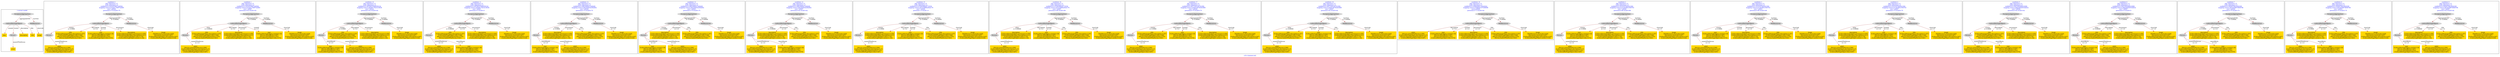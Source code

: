 digraph n0 {
fontcolor="blue"
remincross="true"
label="s16-s-hammer.xml"
subgraph cluster_0 {
label="1-correct model"
n2[style="filled",color="white",fillcolor="lightgray",label="CulturalHeritageObject1"];
n3[shape="plaintext",style="filled",fillcolor="gold",label="year"];
n4[style="filled",color="white",fillcolor="lightgray",label="Person1"];
n5[shape="plaintext",style="filled",fillcolor="gold",label="description"];
n6[shape="plaintext",style="filled",fillcolor="gold",label="title"];
n7[shape="plaintext",style="filled",fillcolor="gold",label="artist"];
n8[style="filled",color="white",fillcolor="lightgray",label="EuropeanaAggregation1"];
n9[style="filled",color="white",fillcolor="lightgray",label="WebResource1"];
n10[shape="plaintext",style="filled",fillcolor="gold",label="image"];
}
subgraph cluster_1 {
label="candidate 0\nlink coherence:1.0\nnode coherence:1.0\nconfidence:0.5233253687228594\nmapping score:0.5744417895742865\ncost:7.99948\n-precision:0.75-recall:0.75"
n12[style="filled",color="white",fillcolor="lightgray",label="CulturalHeritageObject1"];
n13[style="filled",color="white",fillcolor="lightgray",label="Person1"];
n14[style="filled",color="white",fillcolor="lightgray",label="EuropeanaAggregation1"];
n15[style="filled",color="white",fillcolor="lightgray",label="WebResource1"];
n16[shape="plaintext",style="filled",fillcolor="gold",label="image\n[WebResource,classLink,0.828]\n[Document,classLink,0.087]\n[CulturalHeritageObject,description,0.047]\n[CulturalHeritageObject,extent,0.039]"];
n17[shape="plaintext",style="filled",fillcolor="gold",label="title\n[CulturalHeritageObject,description,0.357]\n[CulturalHeritageObject,title,0.348]\n[Person,biographicalInformation,0.233]\n[Person,nameOfThePerson,0.061]"];
n18[shape="plaintext",style="filled",fillcolor="gold",label="artist\n[Person,nameOfThePerson,0.596]\n[CulturalHeritageObject,description,0.17]\n[Person,biographicalInformation,0.147]\n[CulturalHeritageObject,title,0.087]"];
n19[shape="plaintext",style="filled",fillcolor="gold",label="year\n[CulturalHeritageObject,created,0.38]\n[Person,dateOfBirth,0.287]\n[Person,dateOfDeath,0.253]\n[CulturalHeritageObject,title,0.079]"];
n20[shape="plaintext",style="filled",fillcolor="gold",label="description\n[CulturalHeritageObject,provenance,0.456]\n[CulturalHeritageObject,description,0.211]\n[CulturalHeritageObject,title,0.178]\n[CulturalHeritageObject,extent,0.154]"];
}
subgraph cluster_2 {
label="candidate 1\nlink coherence:1.0\nnode coherence:1.0\nconfidence:0.5233253687228594\nmapping score:0.5744417895742865\ncost:7.99967\n-precision:0.62-recall:0.62"
n22[style="filled",color="white",fillcolor="lightgray",label="CulturalHeritageObject1"];
n23[style="filled",color="white",fillcolor="lightgray",label="Person2"];
n24[style="filled",color="white",fillcolor="lightgray",label="EuropeanaAggregation1"];
n25[style="filled",color="white",fillcolor="lightgray",label="WebResource1"];
n26[shape="plaintext",style="filled",fillcolor="gold",label="image\n[WebResource,classLink,0.828]\n[Document,classLink,0.087]\n[CulturalHeritageObject,description,0.047]\n[CulturalHeritageObject,extent,0.039]"];
n27[shape="plaintext",style="filled",fillcolor="gold",label="title\n[CulturalHeritageObject,description,0.357]\n[CulturalHeritageObject,title,0.348]\n[Person,biographicalInformation,0.233]\n[Person,nameOfThePerson,0.061]"];
n28[shape="plaintext",style="filled",fillcolor="gold",label="description\n[CulturalHeritageObject,provenance,0.456]\n[CulturalHeritageObject,description,0.211]\n[CulturalHeritageObject,title,0.178]\n[CulturalHeritageObject,extent,0.154]"];
n29[shape="plaintext",style="filled",fillcolor="gold",label="artist\n[Person,nameOfThePerson,0.596]\n[CulturalHeritageObject,description,0.17]\n[Person,biographicalInformation,0.147]\n[CulturalHeritageObject,title,0.087]"];
n30[shape="plaintext",style="filled",fillcolor="gold",label="year\n[CulturalHeritageObject,created,0.38]\n[Person,dateOfBirth,0.287]\n[Person,dateOfDeath,0.253]\n[CulturalHeritageObject,title,0.079]"];
}
subgraph cluster_3 {
label="candidate 10\nlink coherence:1.0\nnode coherence:1.0\nconfidence:0.49799337696559104\nmapping score:0.5659977923218636\ncost:7.99948\n-precision:0.62-recall:0.62"
n32[style="filled",color="white",fillcolor="lightgray",label="CulturalHeritageObject1"];
n33[style="filled",color="white",fillcolor="lightgray",label="Person1"];
n34[style="filled",color="white",fillcolor="lightgray",label="EuropeanaAggregation1"];
n35[style="filled",color="white",fillcolor="lightgray",label="WebResource1"];
n36[shape="plaintext",style="filled",fillcolor="gold",label="year\n[CulturalHeritageObject,created,0.38]\n[Person,dateOfBirth,0.287]\n[Person,dateOfDeath,0.253]\n[CulturalHeritageObject,title,0.079]"];
n37[shape="plaintext",style="filled",fillcolor="gold",label="image\n[WebResource,classLink,0.828]\n[Document,classLink,0.087]\n[CulturalHeritageObject,description,0.047]\n[CulturalHeritageObject,extent,0.039]"];
n38[shape="plaintext",style="filled",fillcolor="gold",label="title\n[CulturalHeritageObject,description,0.357]\n[CulturalHeritageObject,title,0.348]\n[Person,biographicalInformation,0.233]\n[Person,nameOfThePerson,0.061]"];
n39[shape="plaintext",style="filled",fillcolor="gold",label="artist\n[Person,nameOfThePerson,0.596]\n[CulturalHeritageObject,description,0.17]\n[Person,biographicalInformation,0.147]\n[CulturalHeritageObject,title,0.087]"];
n40[shape="plaintext",style="filled",fillcolor="gold",label="description\n[CulturalHeritageObject,provenance,0.456]\n[CulturalHeritageObject,description,0.211]\n[CulturalHeritageObject,title,0.178]\n[CulturalHeritageObject,extent,0.154]"];
}
subgraph cluster_4 {
label="candidate 11\nlink coherence:1.0\nnode coherence:1.0\nconfidence:0.49799337696559104\nmapping score:0.5659977923218636\ncost:7.99967\n-precision:0.5-recall:0.5"
n42[style="filled",color="white",fillcolor="lightgray",label="CulturalHeritageObject1"];
n43[style="filled",color="white",fillcolor="lightgray",label="Person2"];
n44[style="filled",color="white",fillcolor="lightgray",label="EuropeanaAggregation1"];
n45[style="filled",color="white",fillcolor="lightgray",label="WebResource1"];
n46[shape="plaintext",style="filled",fillcolor="gold",label="image\n[WebResource,classLink,0.828]\n[Document,classLink,0.087]\n[CulturalHeritageObject,description,0.047]\n[CulturalHeritageObject,extent,0.039]"];
n47[shape="plaintext",style="filled",fillcolor="gold",label="title\n[CulturalHeritageObject,description,0.357]\n[CulturalHeritageObject,title,0.348]\n[Person,biographicalInformation,0.233]\n[Person,nameOfThePerson,0.061]"];
n48[shape="plaintext",style="filled",fillcolor="gold",label="description\n[CulturalHeritageObject,provenance,0.456]\n[CulturalHeritageObject,description,0.211]\n[CulturalHeritageObject,title,0.178]\n[CulturalHeritageObject,extent,0.154]"];
n49[shape="plaintext",style="filled",fillcolor="gold",label="artist\n[Person,nameOfThePerson,0.596]\n[CulturalHeritageObject,description,0.17]\n[Person,biographicalInformation,0.147]\n[CulturalHeritageObject,title,0.087]"];
n50[shape="plaintext",style="filled",fillcolor="gold",label="year\n[CulturalHeritageObject,created,0.38]\n[Person,dateOfBirth,0.287]\n[Person,dateOfDeath,0.253]\n[CulturalHeritageObject,title,0.079]"];
}
subgraph cluster_5 {
label="candidate 12\nlink coherence:1.0\nnode coherence:1.0\nconfidence:0.4961848027448408\nmapping score:0.5653949342482802\ncost:7.99948\n-precision:0.75-recall:0.75"
n52[style="filled",color="white",fillcolor="lightgray",label="CulturalHeritageObject1"];
n53[style="filled",color="white",fillcolor="lightgray",label="Person1"];
n54[style="filled",color="white",fillcolor="lightgray",label="EuropeanaAggregation1"];
n55[style="filled",color="white",fillcolor="lightgray",label="WebResource1"];
n56[shape="plaintext",style="filled",fillcolor="gold",label="year\n[CulturalHeritageObject,created,0.38]\n[Person,dateOfBirth,0.287]\n[Person,dateOfDeath,0.253]\n[CulturalHeritageObject,title,0.079]"];
n57[shape="plaintext",style="filled",fillcolor="gold",label="image\n[WebResource,classLink,0.828]\n[Document,classLink,0.087]\n[CulturalHeritageObject,description,0.047]\n[CulturalHeritageObject,extent,0.039]"];
n58[shape="plaintext",style="filled",fillcolor="gold",label="artist\n[Person,nameOfThePerson,0.596]\n[CulturalHeritageObject,description,0.17]\n[Person,biographicalInformation,0.147]\n[CulturalHeritageObject,title,0.087]"];
n59[shape="plaintext",style="filled",fillcolor="gold",label="description\n[CulturalHeritageObject,provenance,0.456]\n[CulturalHeritageObject,description,0.211]\n[CulturalHeritageObject,title,0.178]\n[CulturalHeritageObject,extent,0.154]"];
n60[shape="plaintext",style="filled",fillcolor="gold",label="title\n[CulturalHeritageObject,description,0.357]\n[CulturalHeritageObject,title,0.348]\n[Person,biographicalInformation,0.233]\n[Person,nameOfThePerson,0.061]"];
}
subgraph cluster_6 {
label="candidate 13\nlink coherence:1.0\nnode coherence:1.0\nconfidence:0.4961848027448408\nmapping score:0.5653949342482802\ncost:7.99963\n-precision:0.75-recall:0.75"
n62[style="filled",color="white",fillcolor="lightgray",label="CulturalHeritageObject1"];
n63[style="filled",color="white",fillcolor="lightgray",label="Person1"];
n64[style="filled",color="white",fillcolor="lightgray",label="EuropeanaAggregation1"];
n65[style="filled",color="white",fillcolor="lightgray",label="WebResource2"];
n66[shape="plaintext",style="filled",fillcolor="gold",label="year\n[CulturalHeritageObject,created,0.38]\n[Person,dateOfBirth,0.287]\n[Person,dateOfDeath,0.253]\n[CulturalHeritageObject,title,0.079]"];
n67[shape="plaintext",style="filled",fillcolor="gold",label="image\n[WebResource,classLink,0.828]\n[Document,classLink,0.087]\n[CulturalHeritageObject,description,0.047]\n[CulturalHeritageObject,extent,0.039]"];
n68[shape="plaintext",style="filled",fillcolor="gold",label="artist\n[Person,nameOfThePerson,0.596]\n[CulturalHeritageObject,description,0.17]\n[Person,biographicalInformation,0.147]\n[CulturalHeritageObject,title,0.087]"];
n69[shape="plaintext",style="filled",fillcolor="gold",label="description\n[CulturalHeritageObject,provenance,0.456]\n[CulturalHeritageObject,description,0.211]\n[CulturalHeritageObject,title,0.178]\n[CulturalHeritageObject,extent,0.154]"];
n70[shape="plaintext",style="filled",fillcolor="gold",label="title\n[CulturalHeritageObject,description,0.357]\n[CulturalHeritageObject,title,0.348]\n[Person,biographicalInformation,0.233]\n[Person,nameOfThePerson,0.061]"];
}
subgraph cluster_7 {
label="candidate 14\nlink coherence:1.0\nnode coherence:1.0\nconfidence:0.4961848027448408\nmapping score:0.5653949342482802\ncost:7.99967\n-precision:0.62-recall:0.62"
n72[style="filled",color="white",fillcolor="lightgray",label="CulturalHeritageObject1"];
n73[style="filled",color="white",fillcolor="lightgray",label="Person2"];
n74[style="filled",color="white",fillcolor="lightgray",label="EuropeanaAggregation1"];
n75[style="filled",color="white",fillcolor="lightgray",label="WebResource1"];
n76[shape="plaintext",style="filled",fillcolor="gold",label="image\n[WebResource,classLink,0.828]\n[Document,classLink,0.087]\n[CulturalHeritageObject,description,0.047]\n[CulturalHeritageObject,extent,0.039]"];
n77[shape="plaintext",style="filled",fillcolor="gold",label="description\n[CulturalHeritageObject,provenance,0.456]\n[CulturalHeritageObject,description,0.211]\n[CulturalHeritageObject,title,0.178]\n[CulturalHeritageObject,extent,0.154]"];
n78[shape="plaintext",style="filled",fillcolor="gold",label="artist\n[Person,nameOfThePerson,0.596]\n[CulturalHeritageObject,description,0.17]\n[Person,biographicalInformation,0.147]\n[CulturalHeritageObject,title,0.087]"];
n79[shape="plaintext",style="filled",fillcolor="gold",label="year\n[CulturalHeritageObject,created,0.38]\n[Person,dateOfBirth,0.287]\n[Person,dateOfDeath,0.253]\n[CulturalHeritageObject,title,0.079]"];
n80[shape="plaintext",style="filled",fillcolor="gold",label="title\n[CulturalHeritageObject,description,0.357]\n[CulturalHeritageObject,title,0.348]\n[Person,biographicalInformation,0.233]\n[Person,nameOfThePerson,0.061]"];
}
subgraph cluster_8 {
label="candidate 15\nlink coherence:1.0\nnode coherence:1.0\nconfidence:0.4726169828772536\nmapping score:0.5575389942924179\ncost:7.99948\n-precision:1.0-recall:1.0"
n82[style="filled",color="white",fillcolor="lightgray",label="CulturalHeritageObject1"];
n83[style="filled",color="white",fillcolor="lightgray",label="Person1"];
n84[style="filled",color="white",fillcolor="lightgray",label="EuropeanaAggregation1"];
n85[style="filled",color="white",fillcolor="lightgray",label="WebResource1"];
n86[shape="plaintext",style="filled",fillcolor="gold",label="image\n[WebResource,classLink,0.828]\n[Document,classLink,0.087]\n[CulturalHeritageObject,description,0.047]\n[CulturalHeritageObject,extent,0.039]"];
n87[shape="plaintext",style="filled",fillcolor="gold",label="description\n[CulturalHeritageObject,provenance,0.456]\n[CulturalHeritageObject,description,0.211]\n[CulturalHeritageObject,title,0.178]\n[CulturalHeritageObject,extent,0.154]"];
n88[shape="plaintext",style="filled",fillcolor="gold",label="artist\n[Person,nameOfThePerson,0.596]\n[CulturalHeritageObject,description,0.17]\n[Person,biographicalInformation,0.147]\n[CulturalHeritageObject,title,0.087]"];
n89[shape="plaintext",style="filled",fillcolor="gold",label="year\n[CulturalHeritageObject,created,0.38]\n[Person,dateOfBirth,0.287]\n[Person,dateOfDeath,0.253]\n[CulturalHeritageObject,title,0.079]"];
n90[shape="plaintext",style="filled",fillcolor="gold",label="title\n[CulturalHeritageObject,description,0.357]\n[CulturalHeritageObject,title,0.348]\n[Person,biographicalInformation,0.233]\n[Person,nameOfThePerson,0.061]"];
}
subgraph cluster_9 {
label="candidate 16\nlink coherence:1.0\nnode coherence:1.0\nconfidence:0.4726169828772536\nmapping score:0.5575389942924179\ncost:7.99967\n-precision:0.88-recall:0.88"
n92[style="filled",color="white",fillcolor="lightgray",label="CulturalHeritageObject1"];
n93[style="filled",color="white",fillcolor="lightgray",label="Person2"];
n94[style="filled",color="white",fillcolor="lightgray",label="EuropeanaAggregation1"];
n95[style="filled",color="white",fillcolor="lightgray",label="WebResource1"];
n96[shape="plaintext",style="filled",fillcolor="gold",label="image\n[WebResource,classLink,0.828]\n[Document,classLink,0.087]\n[CulturalHeritageObject,description,0.047]\n[CulturalHeritageObject,extent,0.039]"];
n97[shape="plaintext",style="filled",fillcolor="gold",label="description\n[CulturalHeritageObject,provenance,0.456]\n[CulturalHeritageObject,description,0.211]\n[CulturalHeritageObject,title,0.178]\n[CulturalHeritageObject,extent,0.154]"];
n98[shape="plaintext",style="filled",fillcolor="gold",label="artist\n[Person,nameOfThePerson,0.596]\n[CulturalHeritageObject,description,0.17]\n[Person,biographicalInformation,0.147]\n[CulturalHeritageObject,title,0.087]"];
n99[shape="plaintext",style="filled",fillcolor="gold",label="year\n[CulturalHeritageObject,created,0.38]\n[Person,dateOfBirth,0.287]\n[Person,dateOfDeath,0.253]\n[CulturalHeritageObject,title,0.079]"];
n100[shape="plaintext",style="filled",fillcolor="gold",label="title\n[CulturalHeritageObject,description,0.357]\n[CulturalHeritageObject,title,0.348]\n[Person,biographicalInformation,0.233]\n[Person,nameOfThePerson,0.061]"];
}
subgraph cluster_10 {
label="candidate 17\nlink coherence:1.0\nnode coherence:1.0\nconfidence:0.4677320100791956\nmapping score:0.5559106700263985\ncost:7.99948\n-precision:0.75-recall:0.75"
n102[style="filled",color="white",fillcolor="lightgray",label="CulturalHeritageObject1"];
n103[style="filled",color="white",fillcolor="lightgray",label="Person1"];
n104[style="filled",color="white",fillcolor="lightgray",label="EuropeanaAggregation1"];
n105[style="filled",color="white",fillcolor="lightgray",label="WebResource1"];
n106[shape="plaintext",style="filled",fillcolor="gold",label="image\n[WebResource,classLink,0.828]\n[Document,classLink,0.087]\n[CulturalHeritageObject,description,0.047]\n[CulturalHeritageObject,extent,0.039]"];
n107[shape="plaintext",style="filled",fillcolor="gold",label="title\n[CulturalHeritageObject,description,0.357]\n[CulturalHeritageObject,title,0.348]\n[Person,biographicalInformation,0.233]\n[Person,nameOfThePerson,0.061]"];
n108[shape="plaintext",style="filled",fillcolor="gold",label="artist\n[Person,nameOfThePerson,0.596]\n[CulturalHeritageObject,description,0.17]\n[Person,biographicalInformation,0.147]\n[CulturalHeritageObject,title,0.087]"];
n109[shape="plaintext",style="filled",fillcolor="gold",label="year\n[CulturalHeritageObject,created,0.38]\n[Person,dateOfBirth,0.287]\n[Person,dateOfDeath,0.253]\n[CulturalHeritageObject,title,0.079]"];
n110[shape="plaintext",style="filled",fillcolor="gold",label="description\n[CulturalHeritageObject,provenance,0.456]\n[CulturalHeritageObject,description,0.211]\n[CulturalHeritageObject,title,0.178]\n[CulturalHeritageObject,extent,0.154]"];
}
subgraph cluster_11 {
label="candidate 18\nlink coherence:1.0\nnode coherence:1.0\nconfidence:0.4677320100791956\nmapping score:0.5559106700263985\ncost:7.99967\n-precision:0.62-recall:0.62"
n112[style="filled",color="white",fillcolor="lightgray",label="CulturalHeritageObject1"];
n113[style="filled",color="white",fillcolor="lightgray",label="Person2"];
n114[style="filled",color="white",fillcolor="lightgray",label="EuropeanaAggregation1"];
n115[style="filled",color="white",fillcolor="lightgray",label="WebResource1"];
n116[shape="plaintext",style="filled",fillcolor="gold",label="image\n[WebResource,classLink,0.828]\n[Document,classLink,0.087]\n[CulturalHeritageObject,description,0.047]\n[CulturalHeritageObject,extent,0.039]"];
n117[shape="plaintext",style="filled",fillcolor="gold",label="title\n[CulturalHeritageObject,description,0.357]\n[CulturalHeritageObject,title,0.348]\n[Person,biographicalInformation,0.233]\n[Person,nameOfThePerson,0.061]"];
n118[shape="plaintext",style="filled",fillcolor="gold",label="artist\n[Person,nameOfThePerson,0.596]\n[CulturalHeritageObject,description,0.17]\n[Person,biographicalInformation,0.147]\n[CulturalHeritageObject,title,0.087]"];
n119[shape="plaintext",style="filled",fillcolor="gold",label="year\n[CulturalHeritageObject,created,0.38]\n[Person,dateOfBirth,0.287]\n[Person,dateOfDeath,0.253]\n[CulturalHeritageObject,title,0.079]"];
n120[shape="plaintext",style="filled",fillcolor="gold",label="description\n[CulturalHeritageObject,provenance,0.456]\n[CulturalHeritageObject,description,0.211]\n[CulturalHeritageObject,title,0.178]\n[CulturalHeritageObject,extent,0.154]"];
}
subgraph cluster_12 {
label="candidate 19\nlink coherence:1.0\nnode coherence:1.0\nconfidence:0.43642494716242924\nmapping score:0.5788083157208098\ncost:6.99968\n-precision:0.71-recall:0.62"
n122[style="filled",color="white",fillcolor="lightgray",label="EuropeanaAggregation1"];
n123[style="filled",color="white",fillcolor="lightgray",label="CulturalHeritageObject1"];
n124[style="filled",color="white",fillcolor="lightgray",label="WebResource1"];
n125[shape="plaintext",style="filled",fillcolor="gold",label="image\n[WebResource,classLink,0.828]\n[Document,classLink,0.087]\n[CulturalHeritageObject,description,0.047]\n[CulturalHeritageObject,extent,0.039]"];
n126[shape="plaintext",style="filled",fillcolor="gold",label="artist\n[Person,nameOfThePerson,0.596]\n[CulturalHeritageObject,description,0.17]\n[Person,biographicalInformation,0.147]\n[CulturalHeritageObject,title,0.087]"];
n127[shape="plaintext",style="filled",fillcolor="gold",label="year\n[CulturalHeritageObject,created,0.38]\n[Person,dateOfBirth,0.287]\n[Person,dateOfDeath,0.253]\n[CulturalHeritageObject,title,0.079]"];
n128[shape="plaintext",style="filled",fillcolor="gold",label="description\n[CulturalHeritageObject,provenance,0.456]\n[CulturalHeritageObject,description,0.211]\n[CulturalHeritageObject,title,0.178]\n[CulturalHeritageObject,extent,0.154]"];
n129[shape="plaintext",style="filled",fillcolor="gold",label="title\n[CulturalHeritageObject,description,0.357]\n[CulturalHeritageObject,title,0.348]\n[Person,biographicalInformation,0.233]\n[Person,nameOfThePerson,0.061]"];
}
subgraph cluster_13 {
label="candidate 2\nlink coherence:1.0\nnode coherence:1.0\nconfidence:0.5215167945021092\nmapping score:0.573838931500703\ncost:7.99948\n-precision:0.88-recall:0.88"
n131[style="filled",color="white",fillcolor="lightgray",label="CulturalHeritageObject1"];
n132[style="filled",color="white",fillcolor="lightgray",label="Person1"];
n133[style="filled",color="white",fillcolor="lightgray",label="EuropeanaAggregation1"];
n134[style="filled",color="white",fillcolor="lightgray",label="WebResource1"];
n135[shape="plaintext",style="filled",fillcolor="gold",label="image\n[WebResource,classLink,0.828]\n[Document,classLink,0.087]\n[CulturalHeritageObject,description,0.047]\n[CulturalHeritageObject,extent,0.039]"];
n136[shape="plaintext",style="filled",fillcolor="gold",label="artist\n[Person,nameOfThePerson,0.596]\n[CulturalHeritageObject,description,0.17]\n[Person,biographicalInformation,0.147]\n[CulturalHeritageObject,title,0.087]"];
n137[shape="plaintext",style="filled",fillcolor="gold",label="year\n[CulturalHeritageObject,created,0.38]\n[Person,dateOfBirth,0.287]\n[Person,dateOfDeath,0.253]\n[CulturalHeritageObject,title,0.079]"];
n138[shape="plaintext",style="filled",fillcolor="gold",label="description\n[CulturalHeritageObject,provenance,0.456]\n[CulturalHeritageObject,description,0.211]\n[CulturalHeritageObject,title,0.178]\n[CulturalHeritageObject,extent,0.154]"];
n139[shape="plaintext",style="filled",fillcolor="gold",label="title\n[CulturalHeritageObject,description,0.357]\n[CulturalHeritageObject,title,0.348]\n[Person,biographicalInformation,0.233]\n[Person,nameOfThePerson,0.061]"];
}
subgraph cluster_14 {
label="candidate 3\nlink coherence:1.0\nnode coherence:1.0\nconfidence:0.5215167945021092\nmapping score:0.573838931500703\ncost:7.99963\n-precision:0.88-recall:0.88"
n141[style="filled",color="white",fillcolor="lightgray",label="CulturalHeritageObject1"];
n142[style="filled",color="white",fillcolor="lightgray",label="Person1"];
n143[style="filled",color="white",fillcolor="lightgray",label="EuropeanaAggregation1"];
n144[style="filled",color="white",fillcolor="lightgray",label="WebResource2"];
n145[shape="plaintext",style="filled",fillcolor="gold",label="image\n[WebResource,classLink,0.828]\n[Document,classLink,0.087]\n[CulturalHeritageObject,description,0.047]\n[CulturalHeritageObject,extent,0.039]"];
n146[shape="plaintext",style="filled",fillcolor="gold",label="artist\n[Person,nameOfThePerson,0.596]\n[CulturalHeritageObject,description,0.17]\n[Person,biographicalInformation,0.147]\n[CulturalHeritageObject,title,0.087]"];
n147[shape="plaintext",style="filled",fillcolor="gold",label="year\n[CulturalHeritageObject,created,0.38]\n[Person,dateOfBirth,0.287]\n[Person,dateOfDeath,0.253]\n[CulturalHeritageObject,title,0.079]"];
n148[shape="plaintext",style="filled",fillcolor="gold",label="description\n[CulturalHeritageObject,provenance,0.456]\n[CulturalHeritageObject,description,0.211]\n[CulturalHeritageObject,title,0.178]\n[CulturalHeritageObject,extent,0.154]"];
n149[shape="plaintext",style="filled",fillcolor="gold",label="title\n[CulturalHeritageObject,description,0.357]\n[CulturalHeritageObject,title,0.348]\n[Person,biographicalInformation,0.233]\n[Person,nameOfThePerson,0.061]"];
}
subgraph cluster_15 {
label="candidate 4\nlink coherence:1.0\nnode coherence:1.0\nconfidence:0.5215167945021092\nmapping score:0.573838931500703\ncost:7.99967\n-precision:0.75-recall:0.75"
n151[style="filled",color="white",fillcolor="lightgray",label="CulturalHeritageObject1"];
n152[style="filled",color="white",fillcolor="lightgray",label="Person2"];
n153[style="filled",color="white",fillcolor="lightgray",label="EuropeanaAggregation1"];
n154[style="filled",color="white",fillcolor="lightgray",label="WebResource1"];
n155[shape="plaintext",style="filled",fillcolor="gold",label="image\n[WebResource,classLink,0.828]\n[Document,classLink,0.087]\n[CulturalHeritageObject,description,0.047]\n[CulturalHeritageObject,extent,0.039]"];
n156[shape="plaintext",style="filled",fillcolor="gold",label="description\n[CulturalHeritageObject,provenance,0.456]\n[CulturalHeritageObject,description,0.211]\n[CulturalHeritageObject,title,0.178]\n[CulturalHeritageObject,extent,0.154]"];
n157[shape="plaintext",style="filled",fillcolor="gold",label="artist\n[Person,nameOfThePerson,0.596]\n[CulturalHeritageObject,description,0.17]\n[Person,biographicalInformation,0.147]\n[CulturalHeritageObject,title,0.087]"];
n158[shape="plaintext",style="filled",fillcolor="gold",label="year\n[CulturalHeritageObject,created,0.38]\n[Person,dateOfBirth,0.287]\n[Person,dateOfDeath,0.253]\n[CulturalHeritageObject,title,0.079]"];
n159[shape="plaintext",style="filled",fillcolor="gold",label="title\n[CulturalHeritageObject,description,0.357]\n[CulturalHeritageObject,title,0.348]\n[Person,biographicalInformation,0.233]\n[Person,nameOfThePerson,0.061]"];
}
subgraph cluster_16 {
label="candidate 5\nlink coherence:1.0\nnode coherence:1.0\nconfidence:0.5047456366033898\nmapping score:0.5682485455344632\ncost:7.99948\n-precision:0.62-recall:0.62"
n161[style="filled",color="white",fillcolor="lightgray",label="CulturalHeritageObject1"];
n162[style="filled",color="white",fillcolor="lightgray",label="Person1"];
n163[style="filled",color="white",fillcolor="lightgray",label="EuropeanaAggregation1"];
n164[style="filled",color="white",fillcolor="lightgray",label="WebResource1"];
n165[shape="plaintext",style="filled",fillcolor="gold",label="image\n[WebResource,classLink,0.828]\n[Document,classLink,0.087]\n[CulturalHeritageObject,description,0.047]\n[CulturalHeritageObject,extent,0.039]"];
n166[shape="plaintext",style="filled",fillcolor="gold",label="title\n[CulturalHeritageObject,description,0.357]\n[CulturalHeritageObject,title,0.348]\n[Person,biographicalInformation,0.233]\n[Person,nameOfThePerson,0.061]"];
n167[shape="plaintext",style="filled",fillcolor="gold",label="artist\n[Person,nameOfThePerson,0.596]\n[CulturalHeritageObject,description,0.17]\n[Person,biographicalInformation,0.147]\n[CulturalHeritageObject,title,0.087]"];
n168[shape="plaintext",style="filled",fillcolor="gold",label="year\n[CulturalHeritageObject,created,0.38]\n[Person,dateOfBirth,0.287]\n[Person,dateOfDeath,0.253]\n[CulturalHeritageObject,title,0.079]"];
n169[shape="plaintext",style="filled",fillcolor="gold",label="description\n[CulturalHeritageObject,provenance,0.456]\n[CulturalHeritageObject,description,0.211]\n[CulturalHeritageObject,title,0.178]\n[CulturalHeritageObject,extent,0.154]"];
}
subgraph cluster_17 {
label="candidate 6\nlink coherence:1.0\nnode coherence:1.0\nconfidence:0.5047456366033898\nmapping score:0.5682485455344632\ncost:7.99967\n-precision:0.5-recall:0.5"
n171[style="filled",color="white",fillcolor="lightgray",label="CulturalHeritageObject1"];
n172[style="filled",color="white",fillcolor="lightgray",label="Person2"];
n173[style="filled",color="white",fillcolor="lightgray",label="EuropeanaAggregation1"];
n174[style="filled",color="white",fillcolor="lightgray",label="WebResource1"];
n175[shape="plaintext",style="filled",fillcolor="gold",label="image\n[WebResource,classLink,0.828]\n[Document,classLink,0.087]\n[CulturalHeritageObject,description,0.047]\n[CulturalHeritageObject,extent,0.039]"];
n176[shape="plaintext",style="filled",fillcolor="gold",label="title\n[CulturalHeritageObject,description,0.357]\n[CulturalHeritageObject,title,0.348]\n[Person,biographicalInformation,0.233]\n[Person,nameOfThePerson,0.061]"];
n177[shape="plaintext",style="filled",fillcolor="gold",label="description\n[CulturalHeritageObject,provenance,0.456]\n[CulturalHeritageObject,description,0.211]\n[CulturalHeritageObject,title,0.178]\n[CulturalHeritageObject,extent,0.154]"];
n178[shape="plaintext",style="filled",fillcolor="gold",label="year\n[CulturalHeritageObject,created,0.38]\n[Person,dateOfBirth,0.287]\n[Person,dateOfDeath,0.253]\n[CulturalHeritageObject,title,0.079]"];
n179[shape="plaintext",style="filled",fillcolor="gold",label="artist\n[Person,nameOfThePerson,0.596]\n[CulturalHeritageObject,description,0.17]\n[Person,biographicalInformation,0.147]\n[CulturalHeritageObject,title,0.087]"];
}
subgraph cluster_18 {
label="candidate 7\nlink coherence:1.0\nnode coherence:1.0\nconfidence:0.5029370623826395\nmapping score:0.5676456874608798\ncost:7.99948\n-precision:0.75-recall:0.75"
n181[style="filled",color="white",fillcolor="lightgray",label="CulturalHeritageObject1"];
n182[style="filled",color="white",fillcolor="lightgray",label="Person1"];
n183[style="filled",color="white",fillcolor="lightgray",label="EuropeanaAggregation1"];
n184[style="filled",color="white",fillcolor="lightgray",label="WebResource1"];
n185[shape="plaintext",style="filled",fillcolor="gold",label="image\n[WebResource,classLink,0.828]\n[Document,classLink,0.087]\n[CulturalHeritageObject,description,0.047]\n[CulturalHeritageObject,extent,0.039]"];
n186[shape="plaintext",style="filled",fillcolor="gold",label="artist\n[Person,nameOfThePerson,0.596]\n[CulturalHeritageObject,description,0.17]\n[Person,biographicalInformation,0.147]\n[CulturalHeritageObject,title,0.087]"];
n187[shape="plaintext",style="filled",fillcolor="gold",label="year\n[CulturalHeritageObject,created,0.38]\n[Person,dateOfBirth,0.287]\n[Person,dateOfDeath,0.253]\n[CulturalHeritageObject,title,0.079]"];
n188[shape="plaintext",style="filled",fillcolor="gold",label="description\n[CulturalHeritageObject,provenance,0.456]\n[CulturalHeritageObject,description,0.211]\n[CulturalHeritageObject,title,0.178]\n[CulturalHeritageObject,extent,0.154]"];
n189[shape="plaintext",style="filled",fillcolor="gold",label="title\n[CulturalHeritageObject,description,0.357]\n[CulturalHeritageObject,title,0.348]\n[Person,biographicalInformation,0.233]\n[Person,nameOfThePerson,0.061]"];
}
subgraph cluster_19 {
label="candidate 8\nlink coherence:1.0\nnode coherence:1.0\nconfidence:0.5029370623826395\nmapping score:0.5676456874608798\ncost:7.99963\n-precision:0.75-recall:0.75"
n191[style="filled",color="white",fillcolor="lightgray",label="CulturalHeritageObject1"];
n192[style="filled",color="white",fillcolor="lightgray",label="Person1"];
n193[style="filled",color="white",fillcolor="lightgray",label="EuropeanaAggregation1"];
n194[style="filled",color="white",fillcolor="lightgray",label="WebResource2"];
n195[shape="plaintext",style="filled",fillcolor="gold",label="image\n[WebResource,classLink,0.828]\n[Document,classLink,0.087]\n[CulturalHeritageObject,description,0.047]\n[CulturalHeritageObject,extent,0.039]"];
n196[shape="plaintext",style="filled",fillcolor="gold",label="artist\n[Person,nameOfThePerson,0.596]\n[CulturalHeritageObject,description,0.17]\n[Person,biographicalInformation,0.147]\n[CulturalHeritageObject,title,0.087]"];
n197[shape="plaintext",style="filled",fillcolor="gold",label="year\n[CulturalHeritageObject,created,0.38]\n[Person,dateOfBirth,0.287]\n[Person,dateOfDeath,0.253]\n[CulturalHeritageObject,title,0.079]"];
n198[shape="plaintext",style="filled",fillcolor="gold",label="description\n[CulturalHeritageObject,provenance,0.456]\n[CulturalHeritageObject,description,0.211]\n[CulturalHeritageObject,title,0.178]\n[CulturalHeritageObject,extent,0.154]"];
n199[shape="plaintext",style="filled",fillcolor="gold",label="title\n[CulturalHeritageObject,description,0.357]\n[CulturalHeritageObject,title,0.348]\n[Person,biographicalInformation,0.233]\n[Person,nameOfThePerson,0.061]"];
}
subgraph cluster_20 {
label="candidate 9\nlink coherence:1.0\nnode coherence:1.0\nconfidence:0.5029370623826395\nmapping score:0.5676456874608798\ncost:7.99967\n-precision:0.62-recall:0.62"
n201[style="filled",color="white",fillcolor="lightgray",label="CulturalHeritageObject1"];
n202[style="filled",color="white",fillcolor="lightgray",label="Person2"];
n203[style="filled",color="white",fillcolor="lightgray",label="EuropeanaAggregation1"];
n204[style="filled",color="white",fillcolor="lightgray",label="WebResource1"];
n205[shape="plaintext",style="filled",fillcolor="gold",label="image\n[WebResource,classLink,0.828]\n[Document,classLink,0.087]\n[CulturalHeritageObject,description,0.047]\n[CulturalHeritageObject,extent,0.039]"];
n206[shape="plaintext",style="filled",fillcolor="gold",label="description\n[CulturalHeritageObject,provenance,0.456]\n[CulturalHeritageObject,description,0.211]\n[CulturalHeritageObject,title,0.178]\n[CulturalHeritageObject,extent,0.154]"];
n207[shape="plaintext",style="filled",fillcolor="gold",label="year\n[CulturalHeritageObject,created,0.38]\n[Person,dateOfBirth,0.287]\n[Person,dateOfDeath,0.253]\n[CulturalHeritageObject,title,0.079]"];
n208[shape="plaintext",style="filled",fillcolor="gold",label="artist\n[Person,nameOfThePerson,0.596]\n[CulturalHeritageObject,description,0.17]\n[Person,biographicalInformation,0.147]\n[CulturalHeritageObject,title,0.087]"];
n209[shape="plaintext",style="filled",fillcolor="gold",label="title\n[CulturalHeritageObject,description,0.357]\n[CulturalHeritageObject,title,0.348]\n[Person,biographicalInformation,0.233]\n[Person,nameOfThePerson,0.061]"];
}
n2 -> n3[color="brown",fontcolor="black",label="created"]
n2 -> n4[color="brown",fontcolor="black",label="creator"]
n2 -> n5[color="brown",fontcolor="black",label="description"]
n2 -> n6[color="brown",fontcolor="black",label="title"]
n4 -> n7[color="brown",fontcolor="black",label="nameOfThePerson"]
n8 -> n2[color="brown",fontcolor="black",label="aggregatedCHO"]
n8 -> n9[color="brown",fontcolor="black",label="hasView"]
n9 -> n10[color="brown",fontcolor="black",label="classLink"]
n12 -> n13[color="brown",fontcolor="black",label="creator\nw=0.9998"]
n14 -> n12[color="brown",fontcolor="black",label="aggregatedCHO\nw=0.99984"]
n14 -> n15[color="brown",fontcolor="black",label="hasView\nw=0.99984"]
n15 -> n16[color="brown",fontcolor="black",label="classLink\nw=1.0"]
n12 -> n17[color="brown",fontcolor="black",label="description\nw=1.0"]
n13 -> n18[color="brown",fontcolor="black",label="nameOfThePerson\nw=1.0"]
n12 -> n19[color="brown",fontcolor="black",label="created\nw=1.0"]
n12 -> n20[color="brown",fontcolor="black",label="provenance\nw=1.0"]
n22 -> n23[color="brown",fontcolor="black",label="sitter\nw=0.99999"]
n24 -> n22[color="brown",fontcolor="black",label="aggregatedCHO\nw=0.99984"]
n24 -> n25[color="brown",fontcolor="black",label="hasView\nw=0.99984"]
n25 -> n26[color="brown",fontcolor="black",label="classLink\nw=1.0"]
n22 -> n27[color="brown",fontcolor="black",label="description\nw=1.0"]
n22 -> n28[color="brown",fontcolor="black",label="provenance\nw=1.0"]
n23 -> n29[color="brown",fontcolor="black",label="nameOfThePerson\nw=1.0"]
n22 -> n30[color="brown",fontcolor="black",label="created\nw=1.0"]
n32 -> n33[color="brown",fontcolor="black",label="creator\nw=0.9998"]
n34 -> n32[color="brown",fontcolor="black",label="aggregatedCHO\nw=0.99984"]
n34 -> n35[color="brown",fontcolor="black",label="hasView\nw=0.99984"]
n33 -> n36[color="brown",fontcolor="black",label="dateOfDeath\nw=1.0"]
n35 -> n37[color="brown",fontcolor="black",label="classLink\nw=1.0"]
n32 -> n38[color="brown",fontcolor="black",label="description\nw=1.0"]
n33 -> n39[color="brown",fontcolor="black",label="nameOfThePerson\nw=1.0"]
n32 -> n40[color="brown",fontcolor="black",label="provenance\nw=1.0"]
n42 -> n43[color="brown",fontcolor="black",label="sitter\nw=0.99999"]
n44 -> n42[color="brown",fontcolor="black",label="aggregatedCHO\nw=0.99984"]
n44 -> n45[color="brown",fontcolor="black",label="hasView\nw=0.99984"]
n45 -> n46[color="brown",fontcolor="black",label="classLink\nw=1.0"]
n42 -> n47[color="brown",fontcolor="black",label="description\nw=1.0"]
n42 -> n48[color="brown",fontcolor="black",label="provenance\nw=1.0"]
n43 -> n49[color="brown",fontcolor="black",label="nameOfThePerson\nw=1.0"]
n43 -> n50[color="brown",fontcolor="black",label="dateOfDeath\nw=1.0"]
n52 -> n53[color="brown",fontcolor="black",label="creator\nw=0.9998"]
n54 -> n52[color="brown",fontcolor="black",label="aggregatedCHO\nw=0.99984"]
n54 -> n55[color="brown",fontcolor="black",label="hasView\nw=0.99984"]
n53 -> n56[color="brown",fontcolor="black",label="dateOfDeath\nw=1.0"]
n55 -> n57[color="brown",fontcolor="black",label="classLink\nw=1.0"]
n53 -> n58[color="brown",fontcolor="black",label="nameOfThePerson\nw=1.0"]
n52 -> n59[color="brown",fontcolor="black",label="provenance\nw=1.0"]
n52 -> n60[color="brown",fontcolor="black",label="title\nw=1.0"]
n62 -> n63[color="brown",fontcolor="black",label="creator\nw=0.9998"]
n64 -> n62[color="brown",fontcolor="black",label="aggregatedCHO\nw=0.99984"]
n64 -> n65[color="brown",fontcolor="black",label="hasView\nw=0.99999"]
n63 -> n66[color="brown",fontcolor="black",label="dateOfDeath\nw=1.0"]
n65 -> n67[color="brown",fontcolor="black",label="classLink\nw=1.0"]
n63 -> n68[color="brown",fontcolor="black",label="nameOfThePerson\nw=1.0"]
n62 -> n69[color="brown",fontcolor="black",label="provenance\nw=1.0"]
n62 -> n70[color="brown",fontcolor="black",label="title\nw=1.0"]
n72 -> n73[color="brown",fontcolor="black",label="sitter\nw=0.99999"]
n74 -> n72[color="brown",fontcolor="black",label="aggregatedCHO\nw=0.99984"]
n74 -> n75[color="brown",fontcolor="black",label="hasView\nw=0.99984"]
n75 -> n76[color="brown",fontcolor="black",label="classLink\nw=1.0"]
n72 -> n77[color="brown",fontcolor="black",label="provenance\nw=1.0"]
n73 -> n78[color="brown",fontcolor="black",label="nameOfThePerson\nw=1.0"]
n73 -> n79[color="brown",fontcolor="black",label="dateOfDeath\nw=1.0"]
n72 -> n80[color="brown",fontcolor="black",label="title\nw=1.0"]
n82 -> n83[color="brown",fontcolor="black",label="creator\nw=0.9998"]
n84 -> n82[color="brown",fontcolor="black",label="aggregatedCHO\nw=0.99984"]
n84 -> n85[color="brown",fontcolor="black",label="hasView\nw=0.99984"]
n85 -> n86[color="brown",fontcolor="black",label="classLink\nw=1.0"]
n82 -> n87[color="brown",fontcolor="black",label="description\nw=1.0"]
n83 -> n88[color="brown",fontcolor="black",label="nameOfThePerson\nw=1.0"]
n82 -> n89[color="brown",fontcolor="black",label="created\nw=1.0"]
n82 -> n90[color="brown",fontcolor="black",label="title\nw=1.0"]
n92 -> n93[color="brown",fontcolor="black",label="sitter\nw=0.99999"]
n94 -> n92[color="brown",fontcolor="black",label="aggregatedCHO\nw=0.99984"]
n94 -> n95[color="brown",fontcolor="black",label="hasView\nw=0.99984"]
n95 -> n96[color="brown",fontcolor="black",label="classLink\nw=1.0"]
n92 -> n97[color="brown",fontcolor="black",label="description\nw=1.0"]
n93 -> n98[color="brown",fontcolor="black",label="nameOfThePerson\nw=1.0"]
n92 -> n99[color="brown",fontcolor="black",label="created\nw=1.0"]
n92 -> n100[color="brown",fontcolor="black",label="title\nw=1.0"]
n102 -> n103[color="brown",fontcolor="black",label="creator\nw=0.9998"]
n104 -> n102[color="brown",fontcolor="black",label="aggregatedCHO\nw=0.99984"]
n104 -> n105[color="brown",fontcolor="black",label="hasView\nw=0.99984"]
n105 -> n106[color="brown",fontcolor="black",label="classLink\nw=1.0"]
n102 -> n107[color="brown",fontcolor="black",label="description\nw=1.0"]
n103 -> n108[color="brown",fontcolor="black",label="nameOfThePerson\nw=1.0"]
n102 -> n109[color="brown",fontcolor="black",label="created\nw=1.0"]
n102 -> n110[color="brown",fontcolor="black",label="title\nw=1.0"]
n112 -> n113[color="brown",fontcolor="black",label="sitter\nw=0.99999"]
n114 -> n112[color="brown",fontcolor="black",label="aggregatedCHO\nw=0.99984"]
n114 -> n115[color="brown",fontcolor="black",label="hasView\nw=0.99984"]
n115 -> n116[color="brown",fontcolor="black",label="classLink\nw=1.0"]
n112 -> n117[color="brown",fontcolor="black",label="description\nw=1.0"]
n113 -> n118[color="brown",fontcolor="black",label="nameOfThePerson\nw=1.0"]
n112 -> n119[color="brown",fontcolor="black",label="created\nw=1.0"]
n112 -> n120[color="brown",fontcolor="black",label="title\nw=1.0"]
n122 -> n123[color="brown",fontcolor="black",label="aggregatedCHO\nw=0.99984"]
n122 -> n124[color="brown",fontcolor="black",label="hasView\nw=0.99984"]
n124 -> n125[color="brown",fontcolor="black",label="classLink\nw=1.0"]
n123 -> n126[color="brown",fontcolor="black",label="description\nw=1.0"]
n123 -> n127[color="brown",fontcolor="black",label="created\nw=1.0"]
n123 -> n128[color="brown",fontcolor="black",label="provenance\nw=1.0"]
n123 -> n129[color="brown",fontcolor="black",label="title\nw=1.0"]
n131 -> n132[color="brown",fontcolor="black",label="creator\nw=0.9998"]
n133 -> n131[color="brown",fontcolor="black",label="aggregatedCHO\nw=0.99984"]
n133 -> n134[color="brown",fontcolor="black",label="hasView\nw=0.99984"]
n134 -> n135[color="brown",fontcolor="black",label="classLink\nw=1.0"]
n132 -> n136[color="brown",fontcolor="black",label="nameOfThePerson\nw=1.0"]
n131 -> n137[color="brown",fontcolor="black",label="created\nw=1.0"]
n131 -> n138[color="brown",fontcolor="black",label="provenance\nw=1.0"]
n131 -> n139[color="brown",fontcolor="black",label="title\nw=1.0"]
n141 -> n142[color="brown",fontcolor="black",label="creator\nw=0.9998"]
n143 -> n141[color="brown",fontcolor="black",label="aggregatedCHO\nw=0.99984"]
n143 -> n144[color="brown",fontcolor="black",label="hasView\nw=0.99999"]
n144 -> n145[color="brown",fontcolor="black",label="classLink\nw=1.0"]
n142 -> n146[color="brown",fontcolor="black",label="nameOfThePerson\nw=1.0"]
n141 -> n147[color="brown",fontcolor="black",label="created\nw=1.0"]
n141 -> n148[color="brown",fontcolor="black",label="provenance\nw=1.0"]
n141 -> n149[color="brown",fontcolor="black",label="title\nw=1.0"]
n151 -> n152[color="brown",fontcolor="black",label="sitter\nw=0.99999"]
n153 -> n151[color="brown",fontcolor="black",label="aggregatedCHO\nw=0.99984"]
n153 -> n154[color="brown",fontcolor="black",label="hasView\nw=0.99984"]
n154 -> n155[color="brown",fontcolor="black",label="classLink\nw=1.0"]
n151 -> n156[color="brown",fontcolor="black",label="provenance\nw=1.0"]
n152 -> n157[color="brown",fontcolor="black",label="nameOfThePerson\nw=1.0"]
n151 -> n158[color="brown",fontcolor="black",label="created\nw=1.0"]
n151 -> n159[color="brown",fontcolor="black",label="title\nw=1.0"]
n161 -> n162[color="brown",fontcolor="black",label="creator\nw=0.9998"]
n163 -> n161[color="brown",fontcolor="black",label="aggregatedCHO\nw=0.99984"]
n163 -> n164[color="brown",fontcolor="black",label="hasView\nw=0.99984"]
n164 -> n165[color="brown",fontcolor="black",label="classLink\nw=1.0"]
n161 -> n166[color="brown",fontcolor="black",label="description\nw=1.0"]
n162 -> n167[color="brown",fontcolor="black",label="nameOfThePerson\nw=1.0"]
n162 -> n168[color="brown",fontcolor="black",label="dateOfBirth\nw=1.0"]
n161 -> n169[color="brown",fontcolor="black",label="provenance\nw=1.0"]
n171 -> n172[color="brown",fontcolor="black",label="sitter\nw=0.99999"]
n173 -> n171[color="brown",fontcolor="black",label="aggregatedCHO\nw=0.99984"]
n173 -> n174[color="brown",fontcolor="black",label="hasView\nw=0.99984"]
n174 -> n175[color="brown",fontcolor="black",label="classLink\nw=1.0"]
n171 -> n176[color="brown",fontcolor="black",label="description\nw=1.0"]
n171 -> n177[color="brown",fontcolor="black",label="provenance\nw=1.0"]
n172 -> n178[color="brown",fontcolor="black",label="dateOfBirth\nw=1.0"]
n172 -> n179[color="brown",fontcolor="black",label="nameOfThePerson\nw=1.0"]
n181 -> n182[color="brown",fontcolor="black",label="creator\nw=0.9998"]
n183 -> n181[color="brown",fontcolor="black",label="aggregatedCHO\nw=0.99984"]
n183 -> n184[color="brown",fontcolor="black",label="hasView\nw=0.99984"]
n184 -> n185[color="brown",fontcolor="black",label="classLink\nw=1.0"]
n182 -> n186[color="brown",fontcolor="black",label="nameOfThePerson\nw=1.0"]
n182 -> n187[color="brown",fontcolor="black",label="dateOfBirth\nw=1.0"]
n181 -> n188[color="brown",fontcolor="black",label="provenance\nw=1.0"]
n181 -> n189[color="brown",fontcolor="black",label="title\nw=1.0"]
n191 -> n192[color="brown",fontcolor="black",label="creator\nw=0.9998"]
n193 -> n191[color="brown",fontcolor="black",label="aggregatedCHO\nw=0.99984"]
n193 -> n194[color="brown",fontcolor="black",label="hasView\nw=0.99999"]
n194 -> n195[color="brown",fontcolor="black",label="classLink\nw=1.0"]
n192 -> n196[color="brown",fontcolor="black",label="nameOfThePerson\nw=1.0"]
n192 -> n197[color="brown",fontcolor="black",label="dateOfBirth\nw=1.0"]
n191 -> n198[color="brown",fontcolor="black",label="provenance\nw=1.0"]
n191 -> n199[color="brown",fontcolor="black",label="title\nw=1.0"]
n201 -> n202[color="brown",fontcolor="black",label="sitter\nw=0.99999"]
n203 -> n201[color="brown",fontcolor="black",label="aggregatedCHO\nw=0.99984"]
n203 -> n204[color="brown",fontcolor="black",label="hasView\nw=0.99984"]
n204 -> n205[color="brown",fontcolor="black",label="classLink\nw=1.0"]
n201 -> n206[color="brown",fontcolor="black",label="provenance\nw=1.0"]
n202 -> n207[color="brown",fontcolor="black",label="dateOfBirth\nw=1.0"]
n202 -> n208[color="brown",fontcolor="black",label="nameOfThePerson\nw=1.0"]
n201 -> n209[color="brown",fontcolor="black",label="title\nw=1.0"]
}
